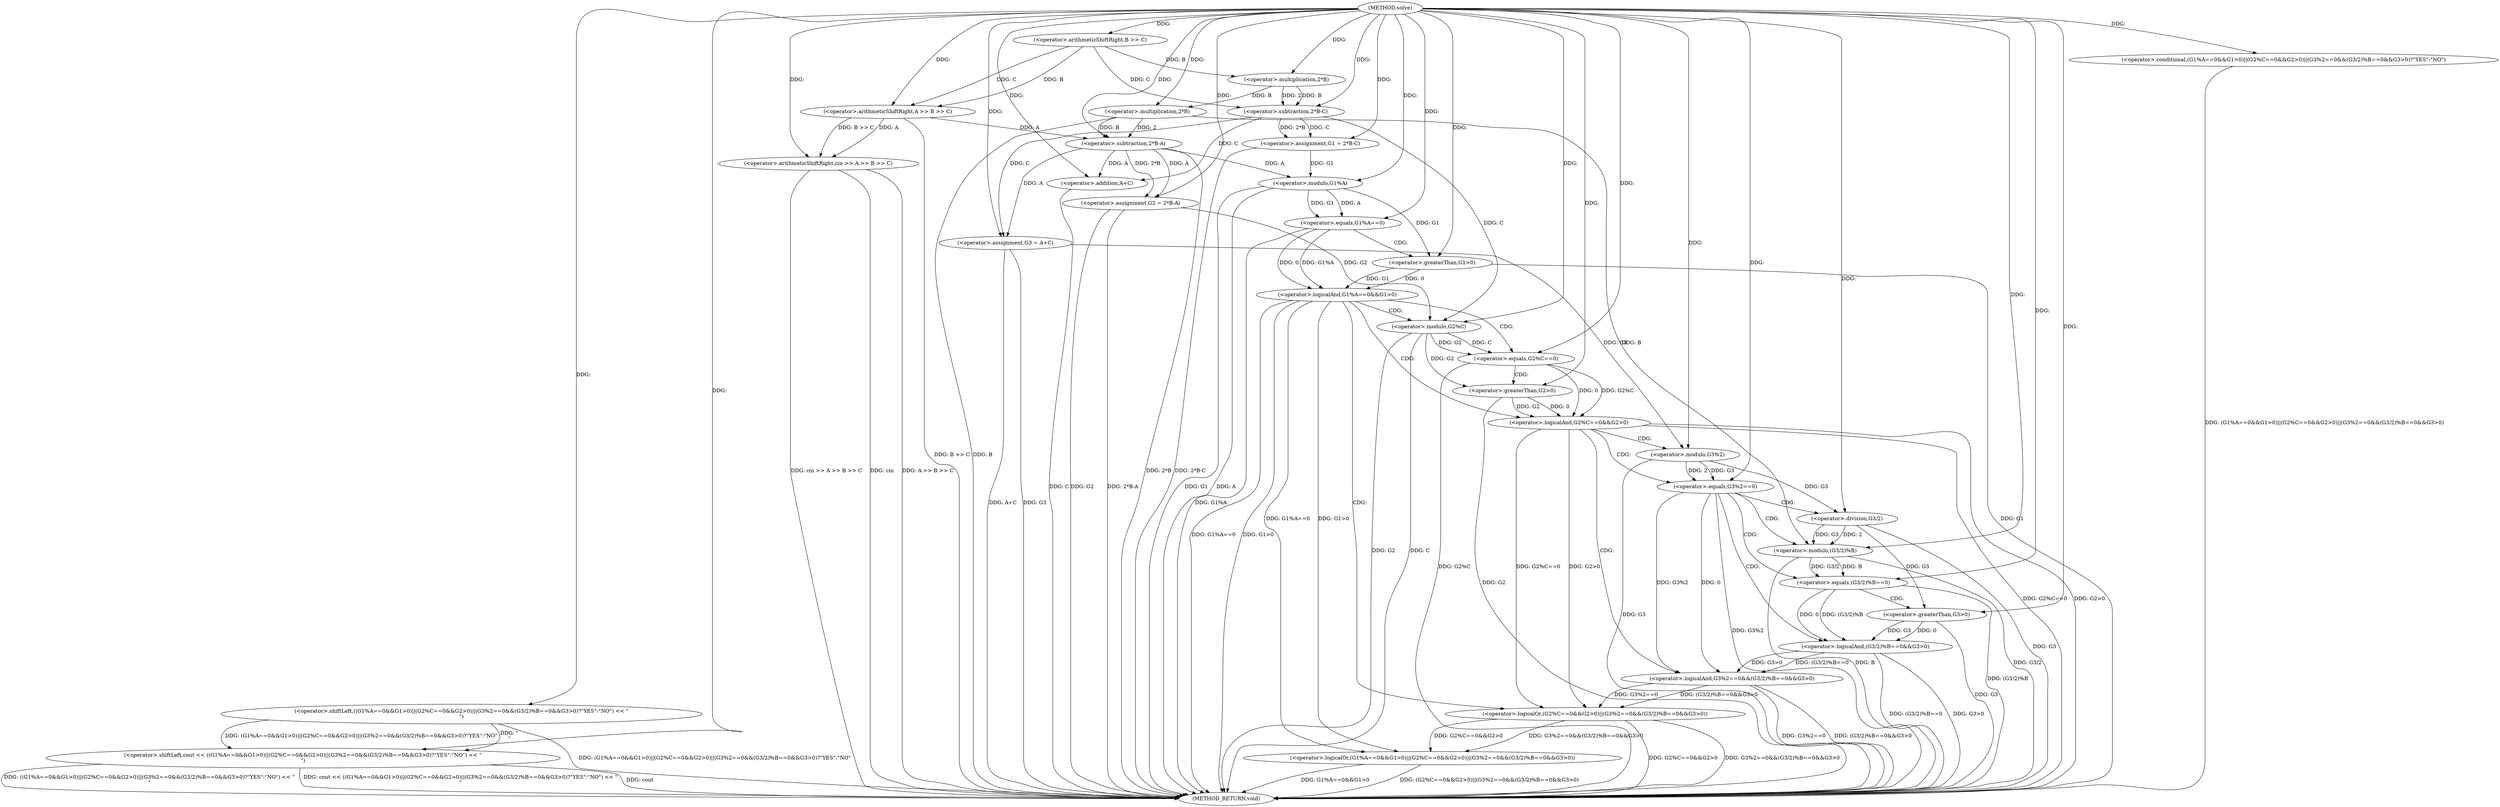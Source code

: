 digraph "solve" {  
"1000106" [label = "(METHOD,solve)" ]
"1000184" [label = "(METHOD_RETURN,void)" ]
"1000111" [label = "(<operator>.arithmeticShiftRight,cin >> A >> B >> C)" ]
"1000119" [label = "(<operator>.assignment,G1 = 2*B-C)" ]
"1000127" [label = "(<operator>.assignment,G2 = 2*B-A)" ]
"1000135" [label = "(<operator>.assignment,G3 = A+C)" ]
"1000140" [label = "(<operator>.shiftLeft,cout << ((G1%A==0&&G1>0)||(G2%C==0&&G2>0)||(G3%2==0&&(G3/2)%B==0&&G3>0)?\"YES\":\"NO\") << \"\n\")" ]
"1000113" [label = "(<operator>.arithmeticShiftRight,A >> B >> C)" ]
"1000121" [label = "(<operator>.subtraction,2*B-C)" ]
"1000129" [label = "(<operator>.subtraction,2*B-A)" ]
"1000137" [label = "(<operator>.addition,A+C)" ]
"1000142" [label = "(<operator>.shiftLeft,((G1%A==0&&G1>0)||(G2%C==0&&G2>0)||(G3%2==0&&(G3/2)%B==0&&G3>0)?\"YES\":\"NO\") << \"\n\")" ]
"1000115" [label = "(<operator>.arithmeticShiftRight,B >> C)" ]
"1000122" [label = "(<operator>.multiplication,2*B)" ]
"1000130" [label = "(<operator>.multiplication,2*B)" ]
"1000143" [label = "(<operator>.conditional,(G1%A==0&&G1>0)||(G2%C==0&&G2>0)||(G3%2==0&&(G3/2)%B==0&&G3>0)?\"YES\":\"NO\")" ]
"1000144" [label = "(<operator>.logicalOr,(G1%A==0&&G1>0)||(G2%C==0&&G2>0)||(G3%2==0&&(G3/2)%B==0&&G3>0))" ]
"1000145" [label = "(<operator>.logicalAnd,G1%A==0&&G1>0)" ]
"1000154" [label = "(<operator>.logicalOr,(G2%C==0&&G2>0)||(G3%2==0&&(G3/2)%B==0&&G3>0))" ]
"1000146" [label = "(<operator>.equals,G1%A==0)" ]
"1000151" [label = "(<operator>.greaterThan,G1>0)" ]
"1000155" [label = "(<operator>.logicalAnd,G2%C==0&&G2>0)" ]
"1000164" [label = "(<operator>.logicalAnd,G3%2==0&&(G3/2)%B==0&&G3>0)" ]
"1000147" [label = "(<operator>.modulo,G1%A)" ]
"1000156" [label = "(<operator>.equals,G2%C==0)" ]
"1000161" [label = "(<operator>.greaterThan,G2>0)" ]
"1000165" [label = "(<operator>.equals,G3%2==0)" ]
"1000170" [label = "(<operator>.logicalAnd,(G3/2)%B==0&&G3>0)" ]
"1000157" [label = "(<operator>.modulo,G2%C)" ]
"1000166" [label = "(<operator>.modulo,G3%2)" ]
"1000171" [label = "(<operator>.equals,(G3/2)%B==0)" ]
"1000178" [label = "(<operator>.greaterThan,G3>0)" ]
"1000172" [label = "(<operator>.modulo,(G3/2)%B)" ]
"1000173" [label = "(<operator>.division,G3/2)" ]
  "1000113" -> "1000184"  [ label = "DDG: B >> C"] 
  "1000111" -> "1000184"  [ label = "DDG: A >> B >> C"] 
  "1000111" -> "1000184"  [ label = "DDG: cin >> A >> B >> C"] 
  "1000119" -> "1000184"  [ label = "DDG: 2*B-C"] 
  "1000127" -> "1000184"  [ label = "DDG: G2"] 
  "1000130" -> "1000184"  [ label = "DDG: B"] 
  "1000129" -> "1000184"  [ label = "DDG: 2*B"] 
  "1000127" -> "1000184"  [ label = "DDG: 2*B-A"] 
  "1000135" -> "1000184"  [ label = "DDG: G3"] 
  "1000137" -> "1000184"  [ label = "DDG: C"] 
  "1000135" -> "1000184"  [ label = "DDG: A+C"] 
  "1000147" -> "1000184"  [ label = "DDG: G1"] 
  "1000147" -> "1000184"  [ label = "DDG: A"] 
  "1000146" -> "1000184"  [ label = "DDG: G1%A"] 
  "1000145" -> "1000184"  [ label = "DDG: G1%A==0"] 
  "1000151" -> "1000184"  [ label = "DDG: G1"] 
  "1000145" -> "1000184"  [ label = "DDG: G1>0"] 
  "1000144" -> "1000184"  [ label = "DDG: G1%A==0&&G1>0"] 
  "1000157" -> "1000184"  [ label = "DDG: G2"] 
  "1000157" -> "1000184"  [ label = "DDG: C"] 
  "1000156" -> "1000184"  [ label = "DDG: G2%C"] 
  "1000155" -> "1000184"  [ label = "DDG: G2%C==0"] 
  "1000161" -> "1000184"  [ label = "DDG: G2"] 
  "1000155" -> "1000184"  [ label = "DDG: G2>0"] 
  "1000154" -> "1000184"  [ label = "DDG: G2%C==0&&G2>0"] 
  "1000166" -> "1000184"  [ label = "DDG: G3"] 
  "1000165" -> "1000184"  [ label = "DDG: G3%2"] 
  "1000164" -> "1000184"  [ label = "DDG: G3%2==0"] 
  "1000173" -> "1000184"  [ label = "DDG: G3"] 
  "1000172" -> "1000184"  [ label = "DDG: G3/2"] 
  "1000172" -> "1000184"  [ label = "DDG: B"] 
  "1000171" -> "1000184"  [ label = "DDG: (G3/2)%B"] 
  "1000170" -> "1000184"  [ label = "DDG: (G3/2)%B==0"] 
  "1000178" -> "1000184"  [ label = "DDG: G3"] 
  "1000170" -> "1000184"  [ label = "DDG: G3>0"] 
  "1000164" -> "1000184"  [ label = "DDG: (G3/2)%B==0&&G3>0"] 
  "1000154" -> "1000184"  [ label = "DDG: G3%2==0&&(G3/2)%B==0&&G3>0"] 
  "1000144" -> "1000184"  [ label = "DDG: (G2%C==0&&G2>0)||(G3%2==0&&(G3/2)%B==0&&G3>0)"] 
  "1000143" -> "1000184"  [ label = "DDG: (G1%A==0&&G1>0)||(G2%C==0&&G2>0)||(G3%2==0&&(G3/2)%B==0&&G3>0)"] 
  "1000142" -> "1000184"  [ label = "DDG: (G1%A==0&&G1>0)||(G2%C==0&&G2>0)||(G3%2==0&&(G3/2)%B==0&&G3>0)?\"YES\":\"NO\""] 
  "1000140" -> "1000184"  [ label = "DDG: ((G1%A==0&&G1>0)||(G2%C==0&&G2>0)||(G3%2==0&&(G3/2)%B==0&&G3>0)?\"YES\":\"NO\") << \"\n\""] 
  "1000140" -> "1000184"  [ label = "DDG: cout << ((G1%A==0&&G1>0)||(G2%C==0&&G2>0)||(G3%2==0&&(G3/2)%B==0&&G3>0)?\"YES\":\"NO\") << \"\n\""] 
  "1000111" -> "1000184"  [ label = "DDG: cin"] 
  "1000140" -> "1000184"  [ label = "DDG: cout"] 
  "1000121" -> "1000119"  [ label = "DDG: C"] 
  "1000121" -> "1000119"  [ label = "DDG: 2*B"] 
  "1000129" -> "1000127"  [ label = "DDG: A"] 
  "1000129" -> "1000127"  [ label = "DDG: 2*B"] 
  "1000121" -> "1000135"  [ label = "DDG: C"] 
  "1000106" -> "1000135"  [ label = "DDG: "] 
  "1000129" -> "1000135"  [ label = "DDG: A"] 
  "1000106" -> "1000111"  [ label = "DDG: "] 
  "1000113" -> "1000111"  [ label = "DDG: B >> C"] 
  "1000113" -> "1000111"  [ label = "DDG: A"] 
  "1000106" -> "1000119"  [ label = "DDG: "] 
  "1000106" -> "1000127"  [ label = "DDG: "] 
  "1000106" -> "1000140"  [ label = "DDG: "] 
  "1000142" -> "1000140"  [ label = "DDG: (G1%A==0&&G1>0)||(G2%C==0&&G2>0)||(G3%2==0&&(G3/2)%B==0&&G3>0)?\"YES\":\"NO\""] 
  "1000142" -> "1000140"  [ label = "DDG: \"\n\""] 
  "1000106" -> "1000113"  [ label = "DDG: "] 
  "1000115" -> "1000113"  [ label = "DDG: C"] 
  "1000115" -> "1000113"  [ label = "DDG: B"] 
  "1000122" -> "1000121"  [ label = "DDG: 2"] 
  "1000122" -> "1000121"  [ label = "DDG: B"] 
  "1000115" -> "1000121"  [ label = "DDG: C"] 
  "1000106" -> "1000121"  [ label = "DDG: "] 
  "1000130" -> "1000129"  [ label = "DDG: B"] 
  "1000130" -> "1000129"  [ label = "DDG: 2"] 
  "1000113" -> "1000129"  [ label = "DDG: A"] 
  "1000106" -> "1000129"  [ label = "DDG: "] 
  "1000129" -> "1000137"  [ label = "DDG: A"] 
  "1000106" -> "1000137"  [ label = "DDG: "] 
  "1000121" -> "1000137"  [ label = "DDG: C"] 
  "1000106" -> "1000142"  [ label = "DDG: "] 
  "1000106" -> "1000115"  [ label = "DDG: "] 
  "1000106" -> "1000122"  [ label = "DDG: "] 
  "1000115" -> "1000122"  [ label = "DDG: B"] 
  "1000106" -> "1000130"  [ label = "DDG: "] 
  "1000122" -> "1000130"  [ label = "DDG: B"] 
  "1000106" -> "1000143"  [ label = "DDG: "] 
  "1000145" -> "1000144"  [ label = "DDG: G1%A==0"] 
  "1000145" -> "1000144"  [ label = "DDG: G1>0"] 
  "1000154" -> "1000144"  [ label = "DDG: G2%C==0&&G2>0"] 
  "1000154" -> "1000144"  [ label = "DDG: G3%2==0&&(G3/2)%B==0&&G3>0"] 
  "1000146" -> "1000145"  [ label = "DDG: G1%A"] 
  "1000146" -> "1000145"  [ label = "DDG: 0"] 
  "1000151" -> "1000145"  [ label = "DDG: 0"] 
  "1000151" -> "1000145"  [ label = "DDG: G1"] 
  "1000155" -> "1000154"  [ label = "DDG: G2%C==0"] 
  "1000155" -> "1000154"  [ label = "DDG: G2>0"] 
  "1000164" -> "1000154"  [ label = "DDG: (G3/2)%B==0&&G3>0"] 
  "1000164" -> "1000154"  [ label = "DDG: G3%2==0"] 
  "1000147" -> "1000146"  [ label = "DDG: G1"] 
  "1000147" -> "1000146"  [ label = "DDG: A"] 
  "1000106" -> "1000146"  [ label = "DDG: "] 
  "1000147" -> "1000151"  [ label = "DDG: G1"] 
  "1000106" -> "1000151"  [ label = "DDG: "] 
  "1000156" -> "1000155"  [ label = "DDG: 0"] 
  "1000156" -> "1000155"  [ label = "DDG: G2%C"] 
  "1000161" -> "1000155"  [ label = "DDG: 0"] 
  "1000161" -> "1000155"  [ label = "DDG: G2"] 
  "1000165" -> "1000164"  [ label = "DDG: G3%2"] 
  "1000165" -> "1000164"  [ label = "DDG: 0"] 
  "1000170" -> "1000164"  [ label = "DDG: (G3/2)%B==0"] 
  "1000170" -> "1000164"  [ label = "DDG: G3>0"] 
  "1000119" -> "1000147"  [ label = "DDG: G1"] 
  "1000106" -> "1000147"  [ label = "DDG: "] 
  "1000129" -> "1000147"  [ label = "DDG: A"] 
  "1000157" -> "1000156"  [ label = "DDG: C"] 
  "1000157" -> "1000156"  [ label = "DDG: G2"] 
  "1000106" -> "1000156"  [ label = "DDG: "] 
  "1000157" -> "1000161"  [ label = "DDG: G2"] 
  "1000106" -> "1000161"  [ label = "DDG: "] 
  "1000166" -> "1000165"  [ label = "DDG: 2"] 
  "1000166" -> "1000165"  [ label = "DDG: G3"] 
  "1000106" -> "1000165"  [ label = "DDG: "] 
  "1000171" -> "1000170"  [ label = "DDG: (G3/2)%B"] 
  "1000171" -> "1000170"  [ label = "DDG: 0"] 
  "1000178" -> "1000170"  [ label = "DDG: G3"] 
  "1000178" -> "1000170"  [ label = "DDG: 0"] 
  "1000127" -> "1000157"  [ label = "DDG: G2"] 
  "1000106" -> "1000157"  [ label = "DDG: "] 
  "1000121" -> "1000157"  [ label = "DDG: C"] 
  "1000135" -> "1000166"  [ label = "DDG: G3"] 
  "1000106" -> "1000166"  [ label = "DDG: "] 
  "1000172" -> "1000171"  [ label = "DDG: G3/2"] 
  "1000172" -> "1000171"  [ label = "DDG: B"] 
  "1000106" -> "1000171"  [ label = "DDG: "] 
  "1000173" -> "1000178"  [ label = "DDG: G3"] 
  "1000106" -> "1000178"  [ label = "DDG: "] 
  "1000173" -> "1000172"  [ label = "DDG: G3"] 
  "1000173" -> "1000172"  [ label = "DDG: 2"] 
  "1000130" -> "1000172"  [ label = "DDG: B"] 
  "1000106" -> "1000172"  [ label = "DDG: "] 
  "1000166" -> "1000173"  [ label = "DDG: G3"] 
  "1000106" -> "1000173"  [ label = "DDG: "] 
  "1000145" -> "1000155"  [ label = "CDG: "] 
  "1000145" -> "1000156"  [ label = "CDG: "] 
  "1000145" -> "1000154"  [ label = "CDG: "] 
  "1000145" -> "1000157"  [ label = "CDG: "] 
  "1000146" -> "1000151"  [ label = "CDG: "] 
  "1000155" -> "1000164"  [ label = "CDG: "] 
  "1000155" -> "1000166"  [ label = "CDG: "] 
  "1000155" -> "1000165"  [ label = "CDG: "] 
  "1000156" -> "1000161"  [ label = "CDG: "] 
  "1000165" -> "1000173"  [ label = "CDG: "] 
  "1000165" -> "1000170"  [ label = "CDG: "] 
  "1000165" -> "1000171"  [ label = "CDG: "] 
  "1000165" -> "1000172"  [ label = "CDG: "] 
  "1000171" -> "1000178"  [ label = "CDG: "] 
}
